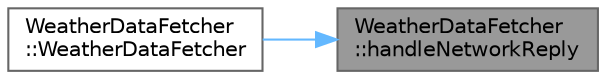 digraph "WeatherDataFetcher::handleNetworkReply"
{
 // LATEX_PDF_SIZE
  bgcolor="transparent";
  edge [fontname=Helvetica,fontsize=10,labelfontname=Helvetica,labelfontsize=10];
  node [fontname=Helvetica,fontsize=10,shape=box,height=0.2,width=0.4];
  rankdir="RL";
  Node1 [id="Node000001",label="WeatherDataFetcher\l::handleNetworkReply",height=0.2,width=0.4,color="gray40", fillcolor="grey60", style="filled", fontcolor="black",tooltip="Slot do obsługi odpowiedzi sieciowej."];
  Node1 -> Node2 [id="edge1_Node000001_Node000002",dir="back",color="steelblue1",style="solid",tooltip=" "];
  Node2 [id="Node000002",label="WeatherDataFetcher\l::WeatherDataFetcher",height=0.2,width=0.4,color="grey40", fillcolor="white", style="filled",URL="$class_weather_data_fetcher.html#ac96682c2ab4af15bf63a81cdee539dc8",tooltip="Konstruktor."];
}
